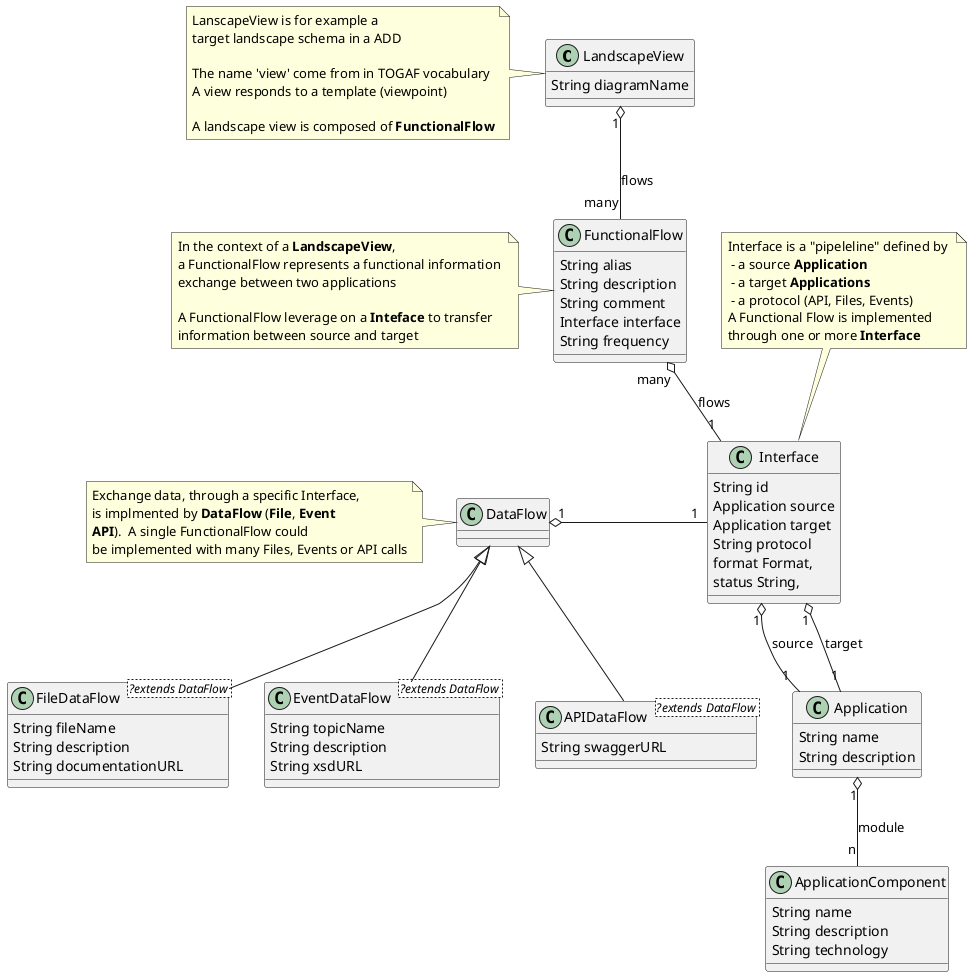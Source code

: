 @startuml
LandscapeView "1" o-down- "many" FunctionalFlow : flows
FunctionalFlow "many" o-down- "1" Interface : flows
'FunctionalFlow "1" o-- "many" DataFlow
DataFlow "1" o-right- "1" Interface



Interface "1" o-- "1" Application : source
Interface "1" o-- "1" Application : target
Application "1" o-- "n" ApplicationComponent : module
DataFlow <|-- FileDataFlow
DataFlow <|-- EventDataFlow
DataFlow <|-- APIDataFlow

'DataFlow "1" o-left- "1" ApplicationComponent : source
'DataFlow "1" o-left- "1" ApplicationComponent : target



Class LandscapeView {
   String diagramName 
}
note left of LandscapeView
  LanscapeView is for example a 
  target landscape schema in a ADD
  
  The name 'view' come from in TOGAF vocabulary
  A view responds to a template (viewpoint)

  A landscape view is composed of <b>FunctionalFlow</b>
end note 

Class FunctionalFlow {
    String alias
    String description
    String comment
	Interface interface
	String frequency
}
note left of FunctionalFlow
  In the context of a <b>LandscapeView</b>,
  a FunctionalFlow represents a functional information 
  exchange between two applications
  
  A FunctionalFlow leverage on a <b>Inteface</b> to transfer
  information between source and target
end note 

Class Interface {
    String id
    Application source
    Application target
	String protocol
    format Format,
    status String,
}
note top of Interface
   Interface is a "pipeleline" defined by 
    - a source <b>Application</b>
    - a target <b>Applications</b>
    - a protocol (API, Files, Events)
   A Functional Flow is implemented 
   through one or more <b>Interface</b>
end note


Class Application {
String name
String description
}

Class ApplicationComponent {
String name
String description
String technology
}


Class DataFlow {
}
note left of DataFlow
  Exchange data, through a specific Interface, 
  is implmented by <b>DataFlow</b> (<b>File</b>, <b>Event</b>
  <b>API</b>).  A single FunctionalFlow could 
  be implemented with many Files, Events or API calls
end note 


Class FileDataFlow <?extends DataFlow > {
   String fileName
   String description
   String documentationURL
}

Class EventDataFlow <?extends DataFlow > {
   String topicName
   String description
   String xsdURL
}

Class APIDataFlow <?extends DataFlow > {
   String swaggerURL
}
@enduml